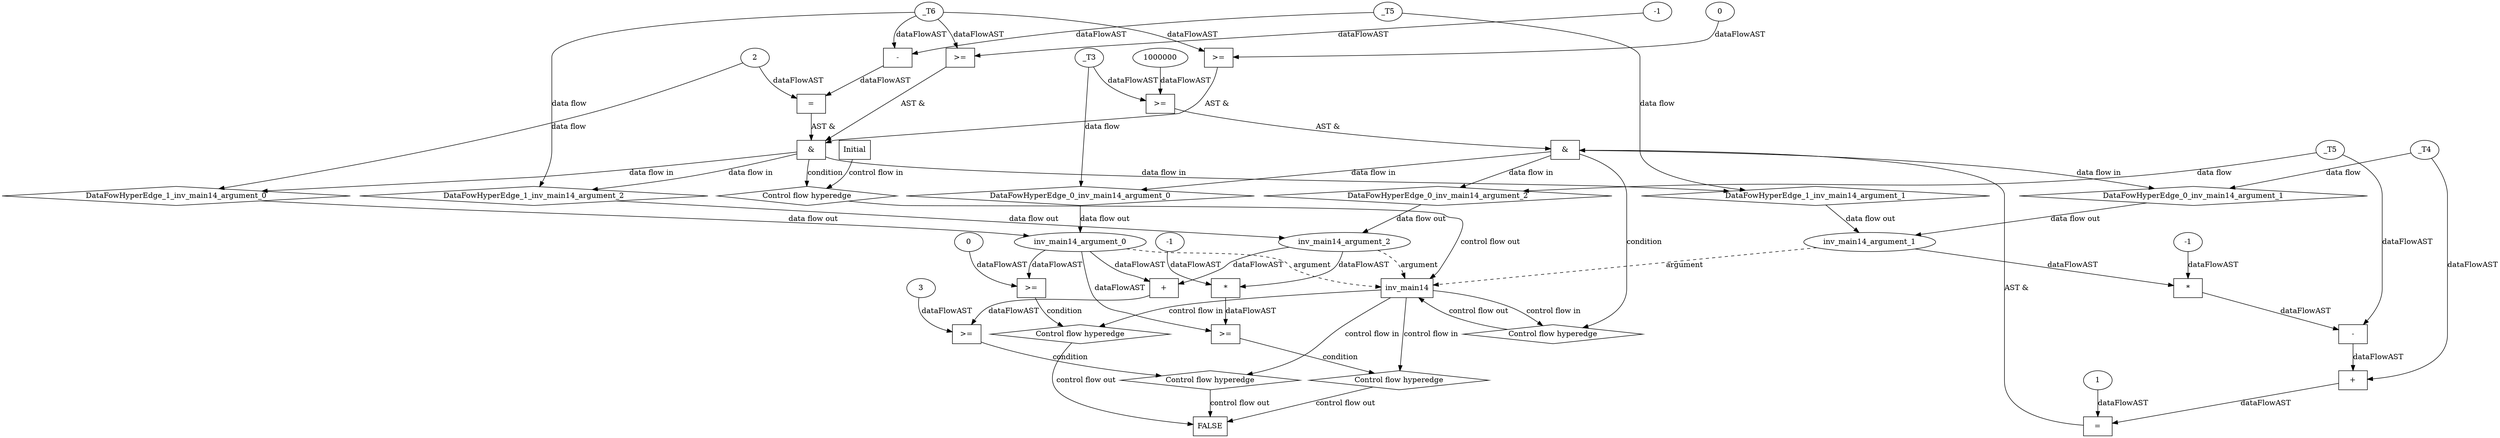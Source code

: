 digraph dag {
"inv_main14" [label="inv_main14" nodeName="inv_main14" class=cfn  shape="rect"];
FALSE [label="FALSE" nodeName=FALSE class=cfn  shape="rect"];
Initial [label="Initial" nodeName=Initial class=cfn  shape="rect"];
ControlFowHyperEdge_0 [label="Control flow hyperedge" nodeName=ControlFowHyperEdge_0 class=controlFlowHyperEdge shape="diamond"];
"inv_main14" -> ControlFowHyperEdge_0 [label="control flow in"]
ControlFowHyperEdge_0 -> "inv_main14" [label="control flow out"]
ControlFowHyperEdge_1 [label="Control flow hyperedge" nodeName=ControlFowHyperEdge_1 class=controlFlowHyperEdge shape="diamond"];
"Initial" -> ControlFowHyperEdge_1 [label="control flow in"]
ControlFowHyperEdge_1 -> "inv_main14" [label="control flow out"]
ControlFowHyperEdge_2 [label="Control flow hyperedge" nodeName=ControlFowHyperEdge_2 class=controlFlowHyperEdge shape="diamond"];
"inv_main14" -> ControlFowHyperEdge_2 [label="control flow in"]
ControlFowHyperEdge_2 -> "FALSE" [label="control flow out"]
ControlFowHyperEdge_3 [label="Control flow hyperedge" nodeName=ControlFowHyperEdge_3 class=controlFlowHyperEdge shape="diamond"];
"inv_main14" -> ControlFowHyperEdge_3 [label="control flow in"]
ControlFowHyperEdge_3 -> "FALSE" [label="control flow out"]
ControlFowHyperEdge_4 [label="Control flow hyperedge" nodeName=ControlFowHyperEdge_4 class=controlFlowHyperEdge shape="diamond"];
"inv_main14" -> ControlFowHyperEdge_4 [label="control flow in"]
ControlFowHyperEdge_4 -> "FALSE" [label="control flow out"]
"inv_main14_argument_0" [label="inv_main14_argument_0" nodeName=argument0 class=argument  head="inv_main14" shape="oval"];
"inv_main14_argument_0" -> "inv_main14"[label="argument" style="dashed"]
"inv_main14_argument_1" [label="inv_main14_argument_1" nodeName=argument1 class=argument  head="inv_main14" shape="oval"];
"inv_main14_argument_1" -> "inv_main14"[label="argument" style="dashed"]
"inv_main14_argument_2" [label="inv_main14_argument_2" nodeName=argument2 class=argument  head="inv_main14" shape="oval"];
"inv_main14_argument_2" -> "inv_main14"[label="argument" style="dashed"]

"xxxinv_main14___inv_main14_0xxx_and" [label="&" nodeName="xxxinv_main14___inv_main14_0xxx_and" class=Operator shape="rect"];
"xxxinv_main14___inv_main14_0xxxguard_0_node_0" [label=">=" nodeName="xxxinv_main14___inv_main14_0xxxguard_0_node_0" class=Operator  shape="rect"];
"xxxinv_main14___inv_main14_0xxxguard_0_node_1" [label="1000000" nodeName="xxxinv_main14___inv_main14_0xxxguard_0_node_1" class=Literal ];
"xxxinv_main14___inv_main14_0xxxguard_0_node_1" -> "xxxinv_main14___inv_main14_0xxxguard_0_node_0"[label="dataFlowAST"]
"xxxinv_main14___inv_main14_0xxxdataFlow_0_node_0" -> "xxxinv_main14___inv_main14_0xxxguard_0_node_0"[label="dataFlowAST"]

"xxxinv_main14___inv_main14_0xxxguard_0_node_0" -> "xxxinv_main14___inv_main14_0xxx_and" [label="AST &"];
"xxxinv_main14___inv_main14_0xxxguard1_node_0" [label="=" nodeName="xxxinv_main14___inv_main14_0xxxguard1_node_0" class=Operator  shape="rect"];
"xxxinv_main14___inv_main14_0xxxguard1_node_1" [label="+" nodeName="xxxinv_main14___inv_main14_0xxxguard1_node_1" class= Operator shape="rect"];
"xxxinv_main14___inv_main14_0xxxguard1_node_3" [label="-" nodeName="xxxinv_main14___inv_main14_0xxxguard1_node_3" class= Operator shape="rect"];
"xxxinv_main14___inv_main14_0xxxguard1_node_4" [label="*" nodeName="xxxinv_main14___inv_main14_0xxxguard1_node_4" class=Operator  shape="rect"];
"xxxinv_main14___inv_main14_0xxxguard1_node_5" [label="-1" nodeName="xxxinv_main14___inv_main14_0xxxguard1_node_5" class=Coeff ];
"xxxinv_main14___inv_main14_0xxxguard1_node_8" [label="1" nodeName="xxxinv_main14___inv_main14_0xxxguard1_node_8" class=Literal ];
"xxxinv_main14___inv_main14_0xxxguard1_node_1" -> "xxxinv_main14___inv_main14_0xxxguard1_node_0"[label="dataFlowAST"]
"xxxinv_main14___inv_main14_0xxxguard1_node_8" -> "xxxinv_main14___inv_main14_0xxxguard1_node_0"[label="dataFlowAST"]
"xxxinv_main14___inv_main14_0xxxdataFlow1_node_0" -> "xxxinv_main14___inv_main14_0xxxguard1_node_1"[label="dataFlowAST"]
"xxxinv_main14___inv_main14_0xxxguard1_node_3" -> "xxxinv_main14___inv_main14_0xxxguard1_node_1"[label="dataFlowAST"]
"xxxinv_main14___inv_main14_0xxxguard1_node_4" -> "xxxinv_main14___inv_main14_0xxxguard1_node_3"[label="dataFlowAST"]
"xxxinv_main14___inv_main14_0xxxdataFlow2_node_0" -> "xxxinv_main14___inv_main14_0xxxguard1_node_3"[label="dataFlowAST"]
"xxxinv_main14___inv_main14_0xxxguard1_node_5" -> "xxxinv_main14___inv_main14_0xxxguard1_node_4"[label="dataFlowAST"]
"inv_main14_argument_1" -> "xxxinv_main14___inv_main14_0xxxguard1_node_4"[label="dataFlowAST"]

"xxxinv_main14___inv_main14_0xxxguard1_node_0" -> "xxxinv_main14___inv_main14_0xxx_and" [label="AST &"];
"xxxinv_main14___inv_main14_0xxx_and" -> "ControlFowHyperEdge_0" [label="condition"];
"xxxinv_main14___inv_main14_0xxxdataFlow_0_node_0" [label="_T3" nodeName="xxxinv_main14___inv_main14_0xxxdataFlow_0_node_0" class=Constant ];

"xxxinv_main14___inv_main14_0xxxdataFlow_0_node_0" -> "DataFowHyperEdge_0_inv_main14_argument_0" [label="data flow"];
"xxxinv_main14___inv_main14_0xxxdataFlow1_node_0" [label="_T4" nodeName="xxxinv_main14___inv_main14_0xxxdataFlow1_node_0" class=Constant ];

"xxxinv_main14___inv_main14_0xxxdataFlow1_node_0" -> "DataFowHyperEdge_0_inv_main14_argument_1" [label="data flow"];
"xxxinv_main14___inv_main14_0xxxdataFlow2_node_0" [label="_T5" nodeName="xxxinv_main14___inv_main14_0xxxdataFlow2_node_0" class=Constant ];

"xxxinv_main14___inv_main14_0xxxdataFlow2_node_0" -> "DataFowHyperEdge_0_inv_main14_argument_2" [label="data flow"];
"xxxinv_main14___Initial_1xxx_and" [label="&" nodeName="xxxinv_main14___Initial_1xxx_and" class=Operator shape="rect"];
"xxxinv_main14___Initial_1xxxguard_0_node_0" [label=">=" nodeName="xxxinv_main14___Initial_1xxxguard_0_node_0" class=Operator  shape="rect"];
"xxxinv_main14___Initial_1xxxguard_0_node_1" [label="0" nodeName="xxxinv_main14___Initial_1xxxguard_0_node_1" class=Literal ];
"xxxinv_main14___Initial_1xxxguard_0_node_1" -> "xxxinv_main14___Initial_1xxxguard_0_node_0"[label="dataFlowAST"]
"xxxinv_main14___Initial_1xxxdataFlow2_node_0" -> "xxxinv_main14___Initial_1xxxguard_0_node_0"[label="dataFlowAST"]

"xxxinv_main14___Initial_1xxxguard_0_node_0" -> "xxxinv_main14___Initial_1xxx_and" [label="AST &"];
"xxxinv_main14___Initial_1xxxguard1_node_0" [label=">=" nodeName="xxxinv_main14___Initial_1xxxguard1_node_0" class=Operator  shape="rect"];
"xxxinv_main14___Initial_1xxxguard1_node_2" [label="-1" nodeName="xxxinv_main14___Initial_1xxxguard1_node_2" class=Literal ];
"xxxinv_main14___Initial_1xxxdataFlow2_node_0" -> "xxxinv_main14___Initial_1xxxguard1_node_0"[label="dataFlowAST"]
"xxxinv_main14___Initial_1xxxguard1_node_2" -> "xxxinv_main14___Initial_1xxxguard1_node_0"[label="dataFlowAST"]

"xxxinv_main14___Initial_1xxxguard1_node_0" -> "xxxinv_main14___Initial_1xxx_and" [label="AST &"];
"xxxinv_main14___Initial_1xxxguard2_node_0" [label="=" nodeName="xxxinv_main14___Initial_1xxxguard2_node_0" class=Operator  shape="rect"];
"xxxinv_main14___Initial_1xxxguard2_node_1" [label="-" nodeName="xxxinv_main14___Initial_1xxxguard2_node_1" class= Operator shape="rect"];
"xxxinv_main14___Initial_1xxxguard2_node_1" -> "xxxinv_main14___Initial_1xxxguard2_node_0"[label="dataFlowAST"]
"xxxinv_main14___Initial_1xxxdataFlow_0_node_0" -> "xxxinv_main14___Initial_1xxxguard2_node_0"[label="dataFlowAST"]
"xxxinv_main14___Initial_1xxxdataFlow1_node_0" -> "xxxinv_main14___Initial_1xxxguard2_node_1"[label="dataFlowAST"]
"xxxinv_main14___Initial_1xxxdataFlow2_node_0" -> "xxxinv_main14___Initial_1xxxguard2_node_1"[label="dataFlowAST"]

"xxxinv_main14___Initial_1xxxguard2_node_0" -> "xxxinv_main14___Initial_1xxx_and" [label="AST &"];
"xxxinv_main14___Initial_1xxx_and" -> "ControlFowHyperEdge_1" [label="condition"];
"xxxinv_main14___Initial_1xxxdataFlow_0_node_0" [label="2" nodeName="xxxinv_main14___Initial_1xxxdataFlow_0_node_0" class=Literal ];

"xxxinv_main14___Initial_1xxxdataFlow_0_node_0" -> "DataFowHyperEdge_1_inv_main14_argument_0" [label="data flow"];
"xxxinv_main14___Initial_1xxxdataFlow1_node_0" [label="_T5" nodeName="xxxinv_main14___Initial_1xxxdataFlow1_node_0" class=Constant ];

"xxxinv_main14___Initial_1xxxdataFlow1_node_0" -> "DataFowHyperEdge_1_inv_main14_argument_1" [label="data flow"];
"xxxinv_main14___Initial_1xxxdataFlow2_node_0" [label="_T6" nodeName="xxxinv_main14___Initial_1xxxdataFlow2_node_0" class=Constant ];

"xxxinv_main14___Initial_1xxxdataFlow2_node_0" -> "DataFowHyperEdge_1_inv_main14_argument_2" [label="data flow"];
"xxxFALSE___inv_main14_2xxxguard_0_node_0" [label=">=" nodeName="xxxFALSE___inv_main14_2xxxguard_0_node_0" class=Operator  shape="rect"];
"xxxFALSE___inv_main14_2xxxguard_0_node_1" [label="+" nodeName="xxxFALSE___inv_main14_2xxxguard_0_node_1" class= Operator shape="rect"];
"xxxFALSE___inv_main14_2xxxguard_0_node_4" [label="3" nodeName="xxxFALSE___inv_main14_2xxxguard_0_node_4" class=Literal ];
"xxxFALSE___inv_main14_2xxxguard_0_node_1" -> "xxxFALSE___inv_main14_2xxxguard_0_node_0"[label="dataFlowAST"]
"xxxFALSE___inv_main14_2xxxguard_0_node_4" -> "xxxFALSE___inv_main14_2xxxguard_0_node_0"[label="dataFlowAST"]
"inv_main14_argument_2" -> "xxxFALSE___inv_main14_2xxxguard_0_node_1"[label="dataFlowAST"]
"inv_main14_argument_0" -> "xxxFALSE___inv_main14_2xxxguard_0_node_1"[label="dataFlowAST"]

"xxxFALSE___inv_main14_2xxxguard_0_node_0" -> "ControlFowHyperEdge_2" [label="condition"];
"xxxFALSE___inv_main14_3xxxguard_0_node_0" [label=">=" nodeName="xxxFALSE___inv_main14_3xxxguard_0_node_0" class=Operator  shape="rect"];
"xxxFALSE___inv_main14_3xxxguard_0_node_1" [label="*" nodeName="xxxFALSE___inv_main14_3xxxguard_0_node_1" class=Operator  shape="rect"];
"xxxFALSE___inv_main14_3xxxguard_0_node_2" [label="-1" nodeName="xxxFALSE___inv_main14_3xxxguard_0_node_2" class=Coeff ];
"xxxFALSE___inv_main14_3xxxguard_0_node_1" -> "xxxFALSE___inv_main14_3xxxguard_0_node_0"[label="dataFlowAST"]
"inv_main14_argument_0" -> "xxxFALSE___inv_main14_3xxxguard_0_node_0"[label="dataFlowAST"]
"xxxFALSE___inv_main14_3xxxguard_0_node_2" -> "xxxFALSE___inv_main14_3xxxguard_0_node_1"[label="dataFlowAST"]
"inv_main14_argument_2" -> "xxxFALSE___inv_main14_3xxxguard_0_node_1"[label="dataFlowAST"]

"xxxFALSE___inv_main14_3xxxguard_0_node_0" -> "ControlFowHyperEdge_3" [label="condition"];
"xxxFALSE___inv_main14_4xxxguard_0_node_0" [label=">=" nodeName="xxxFALSE___inv_main14_4xxxguard_0_node_0" class=Operator  shape="rect"];
"xxxFALSE___inv_main14_4xxxguard_0_node_1" [label="0" nodeName="xxxFALSE___inv_main14_4xxxguard_0_node_1" class=Literal ];
"xxxFALSE___inv_main14_4xxxguard_0_node_1" -> "xxxFALSE___inv_main14_4xxxguard_0_node_0"[label="dataFlowAST"]
"inv_main14_argument_0" -> "xxxFALSE___inv_main14_4xxxguard_0_node_0"[label="dataFlowAST"]

"xxxFALSE___inv_main14_4xxxguard_0_node_0" -> "ControlFowHyperEdge_4" [label="condition"];
"DataFowHyperEdge_0_inv_main14_argument_0" [label="DataFowHyperEdge_0_inv_main14_argument_0" nodeName="DataFowHyperEdge_0_inv_main14_argument_0" class=DataFlowHyperedge shape="diamond"];
"DataFowHyperEdge_0_inv_main14_argument_0" -> "inv_main14_argument_0"[label="data flow out"]
"xxxinv_main14___inv_main14_0xxx_and" -> "DataFowHyperEdge_0_inv_main14_argument_0"[label="data flow in"]
"DataFowHyperEdge_0_inv_main14_argument_1" [label="DataFowHyperEdge_0_inv_main14_argument_1" nodeName="DataFowHyperEdge_0_inv_main14_argument_1" class=DataFlowHyperedge shape="diamond"];
"DataFowHyperEdge_0_inv_main14_argument_1" -> "inv_main14_argument_1"[label="data flow out"]
"xxxinv_main14___inv_main14_0xxx_and" -> "DataFowHyperEdge_0_inv_main14_argument_1"[label="data flow in"]
"DataFowHyperEdge_0_inv_main14_argument_2" [label="DataFowHyperEdge_0_inv_main14_argument_2" nodeName="DataFowHyperEdge_0_inv_main14_argument_2" class=DataFlowHyperedge shape="diamond"];
"DataFowHyperEdge_0_inv_main14_argument_2" -> "inv_main14_argument_2"[label="data flow out"]
"xxxinv_main14___inv_main14_0xxx_and" -> "DataFowHyperEdge_0_inv_main14_argument_2"[label="data flow in"]
"DataFowHyperEdge_1_inv_main14_argument_0" [label="DataFowHyperEdge_1_inv_main14_argument_0" nodeName="DataFowHyperEdge_1_inv_main14_argument_0" class=DataFlowHyperedge shape="diamond"];
"DataFowHyperEdge_1_inv_main14_argument_0" -> "inv_main14_argument_0"[label="data flow out"]
"xxxinv_main14___Initial_1xxx_and" -> "DataFowHyperEdge_1_inv_main14_argument_0"[label="data flow in"]
"DataFowHyperEdge_1_inv_main14_argument_1" [label="DataFowHyperEdge_1_inv_main14_argument_1" nodeName="DataFowHyperEdge_1_inv_main14_argument_1" class=DataFlowHyperedge shape="diamond"];
"DataFowHyperEdge_1_inv_main14_argument_1" -> "inv_main14_argument_1"[label="data flow out"]
"xxxinv_main14___Initial_1xxx_and" -> "DataFowHyperEdge_1_inv_main14_argument_1"[label="data flow in"]
"DataFowHyperEdge_1_inv_main14_argument_2" [label="DataFowHyperEdge_1_inv_main14_argument_2" nodeName="DataFowHyperEdge_1_inv_main14_argument_2" class=DataFlowHyperedge shape="diamond"];
"DataFowHyperEdge_1_inv_main14_argument_2" -> "inv_main14_argument_2"[label="data flow out"]
"xxxinv_main14___Initial_1xxx_and" -> "DataFowHyperEdge_1_inv_main14_argument_2"[label="data flow in"]




}
